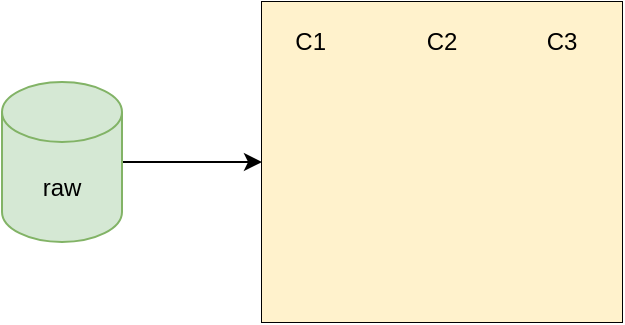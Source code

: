 <mxfile version="22.0.4" type="github" pages="4">
  <diagram name="Página-1" id="GkFNXPMFQoCEgMHVdH6z">
    <mxGraphModel dx="1050" dy="534" grid="1" gridSize="10" guides="1" tooltips="1" connect="1" arrows="1" fold="1" page="1" pageScale="1" pageWidth="827" pageHeight="1169" math="0" shadow="0">
      <root>
        <mxCell id="0" />
        <mxCell id="1" parent="0" />
        <mxCell id="fT5gJGIi_VCAXrn5AwJc-20" style="edgeStyle=orthogonalEdgeStyle;rounded=0;orthogonalLoop=1;jettySize=auto;html=1;" parent="1" source="fT5gJGIi_VCAXrn5AwJc-1" edge="1">
          <mxGeometry relative="1" as="geometry">
            <mxPoint x="220" y="170" as="targetPoint" />
          </mxGeometry>
        </mxCell>
        <mxCell id="fT5gJGIi_VCAXrn5AwJc-1" value="raw" style="shape=cylinder3;whiteSpace=wrap;html=1;boundedLbl=1;backgroundOutline=1;size=15;fillColor=#d5e8d4;strokeColor=#82b366;" parent="1" vertex="1">
          <mxGeometry x="90" y="130" width="60" height="80" as="geometry" />
        </mxCell>
        <mxCell id="fT5gJGIi_VCAXrn5AwJc-2" value="" style="shape=table;startSize=0;container=1;collapsible=0;childLayout=tableLayout;" parent="1" vertex="1">
          <mxGeometry x="220" y="90" width="180" height="160" as="geometry" />
        </mxCell>
        <mxCell id="fT5gJGIi_VCAXrn5AwJc-3" value="" style="shape=tableRow;horizontal=0;startSize=0;swimlaneHead=0;swimlaneBody=0;strokeColor=inherit;top=0;left=0;bottom=0;right=0;collapsible=0;dropTarget=0;fillColor=none;points=[[0,0.5],[1,0.5]];portConstraint=eastwest;" parent="fT5gJGIi_VCAXrn5AwJc-2" vertex="1">
          <mxGeometry width="180" height="40" as="geometry" />
        </mxCell>
        <mxCell id="fT5gJGIi_VCAXrn5AwJc-4" value="C1&lt;span style=&quot;white-space: pre;&quot;&gt;&#x9;&lt;/span&gt;" style="shape=partialRectangle;html=1;whiteSpace=wrap;connectable=0;strokeColor=#d6b656;overflow=hidden;fillColor=#fff2cc;top=0;left=0;bottom=0;right=0;pointerEvents=1;" parent="fT5gJGIi_VCAXrn5AwJc-3" vertex="1">
          <mxGeometry width="60" height="40" as="geometry">
            <mxRectangle width="60" height="40" as="alternateBounds" />
          </mxGeometry>
        </mxCell>
        <mxCell id="fT5gJGIi_VCAXrn5AwJc-5" value="C2" style="shape=partialRectangle;html=1;whiteSpace=wrap;connectable=0;strokeColor=#d6b656;overflow=hidden;fillColor=#fff2cc;top=0;left=0;bottom=0;right=0;pointerEvents=1;" parent="fT5gJGIi_VCAXrn5AwJc-3" vertex="1">
          <mxGeometry x="60" width="60" height="40" as="geometry">
            <mxRectangle width="60" height="40" as="alternateBounds" />
          </mxGeometry>
        </mxCell>
        <mxCell id="fT5gJGIi_VCAXrn5AwJc-6" value="C3" style="shape=partialRectangle;html=1;whiteSpace=wrap;connectable=0;strokeColor=#d6b656;overflow=hidden;fillColor=#fff2cc;top=0;left=0;bottom=0;right=0;pointerEvents=1;" parent="fT5gJGIi_VCAXrn5AwJc-3" vertex="1">
          <mxGeometry x="120" width="60" height="40" as="geometry">
            <mxRectangle width="60" height="40" as="alternateBounds" />
          </mxGeometry>
        </mxCell>
        <mxCell id="fT5gJGIi_VCAXrn5AwJc-7" value="" style="shape=tableRow;horizontal=0;startSize=0;swimlaneHead=0;swimlaneBody=0;strokeColor=inherit;top=0;left=0;bottom=0;right=0;collapsible=0;dropTarget=0;fillColor=none;points=[[0,0.5],[1,0.5]];portConstraint=eastwest;" parent="fT5gJGIi_VCAXrn5AwJc-2" vertex="1">
          <mxGeometry y="40" width="180" height="40" as="geometry" />
        </mxCell>
        <mxCell id="fT5gJGIi_VCAXrn5AwJc-8" value="" style="shape=partialRectangle;html=1;whiteSpace=wrap;connectable=0;strokeColor=#d6b656;overflow=hidden;fillColor=#fff2cc;top=0;left=0;bottom=0;right=0;pointerEvents=1;" parent="fT5gJGIi_VCAXrn5AwJc-7" vertex="1">
          <mxGeometry width="60" height="40" as="geometry">
            <mxRectangle width="60" height="40" as="alternateBounds" />
          </mxGeometry>
        </mxCell>
        <mxCell id="fT5gJGIi_VCAXrn5AwJc-9" value="" style="shape=partialRectangle;html=1;whiteSpace=wrap;connectable=0;strokeColor=#d6b656;overflow=hidden;fillColor=#fff2cc;top=0;left=0;bottom=0;right=0;pointerEvents=1;" parent="fT5gJGIi_VCAXrn5AwJc-7" vertex="1">
          <mxGeometry x="60" width="60" height="40" as="geometry">
            <mxRectangle width="60" height="40" as="alternateBounds" />
          </mxGeometry>
        </mxCell>
        <mxCell id="fT5gJGIi_VCAXrn5AwJc-10" value="" style="shape=partialRectangle;html=1;whiteSpace=wrap;connectable=0;strokeColor=#d6b656;overflow=hidden;fillColor=#fff2cc;top=0;left=0;bottom=0;right=0;pointerEvents=1;" parent="fT5gJGIi_VCAXrn5AwJc-7" vertex="1">
          <mxGeometry x="120" width="60" height="40" as="geometry">
            <mxRectangle width="60" height="40" as="alternateBounds" />
          </mxGeometry>
        </mxCell>
        <mxCell id="fT5gJGIi_VCAXrn5AwJc-11" value="" style="shape=tableRow;horizontal=0;startSize=0;swimlaneHead=0;swimlaneBody=0;strokeColor=inherit;top=0;left=0;bottom=0;right=0;collapsible=0;dropTarget=0;fillColor=none;points=[[0,0.5],[1,0.5]];portConstraint=eastwest;" parent="fT5gJGIi_VCAXrn5AwJc-2" vertex="1">
          <mxGeometry y="80" width="180" height="40" as="geometry" />
        </mxCell>
        <mxCell id="fT5gJGIi_VCAXrn5AwJc-12" value="" style="shape=partialRectangle;html=1;whiteSpace=wrap;connectable=0;strokeColor=#d6b656;overflow=hidden;fillColor=#fff2cc;top=0;left=0;bottom=0;right=0;pointerEvents=1;" parent="fT5gJGIi_VCAXrn5AwJc-11" vertex="1">
          <mxGeometry width="60" height="40" as="geometry">
            <mxRectangle width="60" height="40" as="alternateBounds" />
          </mxGeometry>
        </mxCell>
        <mxCell id="fT5gJGIi_VCAXrn5AwJc-13" value="" style="shape=partialRectangle;html=1;whiteSpace=wrap;connectable=0;strokeColor=#d6b656;overflow=hidden;fillColor=#fff2cc;top=0;left=0;bottom=0;right=0;pointerEvents=1;" parent="fT5gJGIi_VCAXrn5AwJc-11" vertex="1">
          <mxGeometry x="60" width="60" height="40" as="geometry">
            <mxRectangle width="60" height="40" as="alternateBounds" />
          </mxGeometry>
        </mxCell>
        <mxCell id="fT5gJGIi_VCAXrn5AwJc-14" value="" style="shape=partialRectangle;html=1;whiteSpace=wrap;connectable=0;strokeColor=#d6b656;overflow=hidden;fillColor=#fff2cc;top=0;left=0;bottom=0;right=0;pointerEvents=1;" parent="fT5gJGIi_VCAXrn5AwJc-11" vertex="1">
          <mxGeometry x="120" width="60" height="40" as="geometry">
            <mxRectangle width="60" height="40" as="alternateBounds" />
          </mxGeometry>
        </mxCell>
        <mxCell id="fT5gJGIi_VCAXrn5AwJc-15" value="" style="shape=tableRow;horizontal=0;startSize=0;swimlaneHead=0;swimlaneBody=0;strokeColor=inherit;top=0;left=0;bottom=0;right=0;collapsible=0;dropTarget=0;fillColor=none;points=[[0,0.5],[1,0.5]];portConstraint=eastwest;" parent="fT5gJGIi_VCAXrn5AwJc-2" vertex="1">
          <mxGeometry y="120" width="180" height="40" as="geometry" />
        </mxCell>
        <mxCell id="fT5gJGIi_VCAXrn5AwJc-16" value="" style="shape=partialRectangle;html=1;whiteSpace=wrap;connectable=0;strokeColor=#d6b656;overflow=hidden;fillColor=#fff2cc;top=0;left=0;bottom=0;right=0;pointerEvents=1;" parent="fT5gJGIi_VCAXrn5AwJc-15" vertex="1">
          <mxGeometry width="60" height="40" as="geometry">
            <mxRectangle width="60" height="40" as="alternateBounds" />
          </mxGeometry>
        </mxCell>
        <mxCell id="fT5gJGIi_VCAXrn5AwJc-17" value="" style="shape=partialRectangle;html=1;whiteSpace=wrap;connectable=0;strokeColor=#d6b656;overflow=hidden;fillColor=#fff2cc;top=0;left=0;bottom=0;right=0;pointerEvents=1;" parent="fT5gJGIi_VCAXrn5AwJc-15" vertex="1">
          <mxGeometry x="60" width="60" height="40" as="geometry">
            <mxRectangle width="60" height="40" as="alternateBounds" />
          </mxGeometry>
        </mxCell>
        <mxCell id="fT5gJGIi_VCAXrn5AwJc-18" value="" style="shape=partialRectangle;html=1;whiteSpace=wrap;connectable=0;strokeColor=#d6b656;overflow=hidden;fillColor=#fff2cc;top=0;left=0;bottom=0;right=0;pointerEvents=1;" parent="fT5gJGIi_VCAXrn5AwJc-15" vertex="1">
          <mxGeometry x="120" width="60" height="40" as="geometry">
            <mxRectangle width="60" height="40" as="alternateBounds" />
          </mxGeometry>
        </mxCell>
      </root>
    </mxGraphModel>
  </diagram>
  <diagram id="_JhpExCMCHj8M8aXps9l" name="Página-2">
    <mxGraphModel dx="1877" dy="534" grid="1" gridSize="10" guides="1" tooltips="1" connect="1" arrows="1" fold="1" page="1" pageScale="1" pageWidth="827" pageHeight="1169" math="0" shadow="0">
      <root>
        <mxCell id="0" />
        <mxCell id="1" parent="0" />
        <mxCell id="13-ZJ0iLGppZ9cuUT0SX-7" style="edgeStyle=orthogonalEdgeStyle;rounded=0;orthogonalLoop=1;jettySize=auto;html=1;entryX=0.5;entryY=0;entryDx=0;entryDy=0;" parent="1" target="13-ZJ0iLGppZ9cuUT0SX-4" edge="1">
          <mxGeometry relative="1" as="geometry">
            <mxPoint x="280" y="180" as="sourcePoint" />
          </mxGeometry>
        </mxCell>
        <mxCell id="13-ZJ0iLGppZ9cuUT0SX-1" value="root node" style="rounded=1;whiteSpace=wrap;html=1;" parent="1" vertex="1">
          <mxGeometry x="220" y="90" width="120" height="60" as="geometry" />
        </mxCell>
        <mxCell id="13-ZJ0iLGppZ9cuUT0SX-12" style="edgeStyle=orthogonalEdgeStyle;rounded=0;orthogonalLoop=1;jettySize=auto;html=1;entryX=0.5;entryY=0;entryDx=0;entryDy=0;" parent="1" source="13-ZJ0iLGppZ9cuUT0SX-2" target="13-ZJ0iLGppZ9cuUT0SX-9" edge="1">
          <mxGeometry relative="1" as="geometry" />
        </mxCell>
        <mxCell id="13-ZJ0iLGppZ9cuUT0SX-13" style="edgeStyle=orthogonalEdgeStyle;rounded=0;orthogonalLoop=1;jettySize=auto;html=1;entryX=0.5;entryY=0;entryDx=0;entryDy=0;" parent="1" target="13-ZJ0iLGppZ9cuUT0SX-10" edge="1">
          <mxGeometry relative="1" as="geometry">
            <mxPoint x="115" y="320" as="sourcePoint" />
          </mxGeometry>
        </mxCell>
        <mxCell id="13-ZJ0iLGppZ9cuUT0SX-14" style="edgeStyle=orthogonalEdgeStyle;rounded=0;orthogonalLoop=1;jettySize=auto;html=1;entryX=0.5;entryY=0;entryDx=0;entryDy=0;" parent="1" target="13-ZJ0iLGppZ9cuUT0SX-11" edge="1">
          <mxGeometry relative="1" as="geometry">
            <mxPoint x="300" y="320" as="sourcePoint" />
          </mxGeometry>
        </mxCell>
        <mxCell id="13-ZJ0iLGppZ9cuUT0SX-2" value="child1" style="rounded=1;whiteSpace=wrap;html=1;" parent="1" vertex="1">
          <mxGeometry x="55" y="220" width="120" height="60" as="geometry" />
        </mxCell>
        <mxCell id="13-ZJ0iLGppZ9cuUT0SX-3" value="child2" style="rounded=1;whiteSpace=wrap;html=1;" parent="1" vertex="1">
          <mxGeometry x="220" y="230" width="120" height="60" as="geometry" />
        </mxCell>
        <mxCell id="13-ZJ0iLGppZ9cuUT0SX-4" value="child n" style="rounded=1;whiteSpace=wrap;html=1;" parent="1" vertex="1">
          <mxGeometry x="385" y="220" width="120" height="60" as="geometry" />
        </mxCell>
        <mxCell id="13-ZJ0iLGppZ9cuUT0SX-5" style="edgeStyle=orthogonalEdgeStyle;rounded=0;orthogonalLoop=1;jettySize=auto;html=1;entryX=0.413;entryY=-0.02;entryDx=0;entryDy=0;entryPerimeter=0;" parent="1" target="13-ZJ0iLGppZ9cuUT0SX-2" edge="1">
          <mxGeometry relative="1" as="geometry">
            <mxPoint x="280" y="180" as="sourcePoint" />
          </mxGeometry>
        </mxCell>
        <mxCell id="13-ZJ0iLGppZ9cuUT0SX-6" style="edgeStyle=orthogonalEdgeStyle;rounded=0;orthogonalLoop=1;jettySize=auto;html=1;entryX=0.5;entryY=0;entryDx=0;entryDy=0;" parent="1" source="13-ZJ0iLGppZ9cuUT0SX-1" target="13-ZJ0iLGppZ9cuUT0SX-3" edge="1">
          <mxGeometry relative="1" as="geometry">
            <mxPoint x="280" y="220" as="targetPoint" />
          </mxGeometry>
        </mxCell>
        <mxCell id="13-ZJ0iLGppZ9cuUT0SX-9" value="LeafNode&lt;br&gt;(Data)" style="rounded=1;whiteSpace=wrap;html=1;" parent="1" vertex="1">
          <mxGeometry x="55" y="380" width="120" height="60" as="geometry" />
        </mxCell>
        <mxCell id="CPx4XBRMaofZmRBfGn8q-21" style="edgeStyle=orthogonalEdgeStyle;rounded=0;orthogonalLoop=1;jettySize=auto;html=1;exitX=0.5;exitY=1;exitDx=0;exitDy=0;" parent="1" source="13-ZJ0iLGppZ9cuUT0SX-10" target="CPx4XBRMaofZmRBfGn8q-10" edge="1">
          <mxGeometry relative="1" as="geometry">
            <mxPoint x="310" y="390" as="sourcePoint" />
            <Array as="points">
              <mxPoint x="300" y="460" />
              <mxPoint x="-10" y="460" />
              <mxPoint x="-10" y="330" />
            </Array>
          </mxGeometry>
        </mxCell>
        <mxCell id="13-ZJ0iLGppZ9cuUT0SX-10" value="LeafNode&lt;br&gt;(Pointer)" style="rounded=1;whiteSpace=wrap;html=1;" parent="1" vertex="1">
          <mxGeometry x="240" y="380" width="120" height="60" as="geometry" />
        </mxCell>
        <mxCell id="CPx4XBRMaofZmRBfGn8q-22" style="edgeStyle=orthogonalEdgeStyle;rounded=0;orthogonalLoop=1;jettySize=auto;html=1;entryX=1;entryY=0.5;entryDx=0;entryDy=0;exitX=0.5;exitY=1;exitDx=0;exitDy=0;" parent="1" source="13-ZJ0iLGppZ9cuUT0SX-11" target="CPx4XBRMaofZmRBfGn8q-14" edge="1">
          <mxGeometry relative="1" as="geometry">
            <Array as="points">
              <mxPoint x="460" y="460" />
              <mxPoint x="-10" y="460" />
              <mxPoint x="-10" y="370" />
            </Array>
          </mxGeometry>
        </mxCell>
        <mxCell id="13-ZJ0iLGppZ9cuUT0SX-11" value="LeafNode&lt;br&gt;(Pointer)" style="rounded=1;whiteSpace=wrap;html=1;" parent="1" vertex="1">
          <mxGeometry x="400" y="380" width="120" height="60" as="geometry" />
        </mxCell>
        <mxCell id="CPx4XBRMaofZmRBfGn8q-1" value="" style="shape=table;startSize=0;container=1;collapsible=0;childLayout=tableLayout;" parent="1" vertex="1">
          <mxGeometry x="-260" y="230" width="180" height="160" as="geometry" />
        </mxCell>
        <mxCell id="CPx4XBRMaofZmRBfGn8q-2" value="" style="shape=tableRow;horizontal=0;startSize=0;swimlaneHead=0;swimlaneBody=0;strokeColor=inherit;top=0;left=0;bottom=0;right=0;collapsible=0;dropTarget=0;fillColor=none;points=[[0,0.5],[1,0.5]];portConstraint=eastwest;" parent="CPx4XBRMaofZmRBfGn8q-1" vertex="1">
          <mxGeometry width="180" height="40" as="geometry" />
        </mxCell>
        <mxCell id="CPx4XBRMaofZmRBfGn8q-3" value="" style="shape=partialRectangle;html=1;whiteSpace=wrap;connectable=0;strokeColor=inherit;overflow=hidden;fillColor=none;top=0;left=0;bottom=0;right=0;pointerEvents=1;" parent="CPx4XBRMaofZmRBfGn8q-2" vertex="1">
          <mxGeometry width="60" height="40" as="geometry">
            <mxRectangle width="60" height="40" as="alternateBounds" />
          </mxGeometry>
        </mxCell>
        <mxCell id="CPx4XBRMaofZmRBfGn8q-4" value="" style="shape=partialRectangle;html=1;whiteSpace=wrap;connectable=0;strokeColor=inherit;overflow=hidden;fillColor=none;top=0;left=0;bottom=0;right=0;pointerEvents=1;" parent="CPx4XBRMaofZmRBfGn8q-2" vertex="1">
          <mxGeometry x="60" width="60" height="40" as="geometry">
            <mxRectangle width="60" height="40" as="alternateBounds" />
          </mxGeometry>
        </mxCell>
        <mxCell id="CPx4XBRMaofZmRBfGn8q-5" value="" style="shape=partialRectangle;html=1;whiteSpace=wrap;connectable=0;strokeColor=inherit;overflow=hidden;fillColor=none;top=0;left=0;bottom=0;right=0;pointerEvents=1;" parent="CPx4XBRMaofZmRBfGn8q-2" vertex="1">
          <mxGeometry x="120" width="60" height="40" as="geometry">
            <mxRectangle width="60" height="40" as="alternateBounds" />
          </mxGeometry>
        </mxCell>
        <mxCell id="CPx4XBRMaofZmRBfGn8q-6" value="" style="shape=tableRow;horizontal=0;startSize=0;swimlaneHead=0;swimlaneBody=0;strokeColor=inherit;top=0;left=0;bottom=0;right=0;collapsible=0;dropTarget=0;fillColor=none;points=[[0,0.5],[1,0.5]];portConstraint=eastwest;" parent="CPx4XBRMaofZmRBfGn8q-1" vertex="1">
          <mxGeometry y="40" width="180" height="40" as="geometry" />
        </mxCell>
        <mxCell id="CPx4XBRMaofZmRBfGn8q-7" value="" style="shape=partialRectangle;html=1;whiteSpace=wrap;connectable=0;strokeColor=inherit;overflow=hidden;fillColor=none;top=0;left=0;bottom=0;right=0;pointerEvents=1;" parent="CPx4XBRMaofZmRBfGn8q-6" vertex="1">
          <mxGeometry width="60" height="40" as="geometry">
            <mxRectangle width="60" height="40" as="alternateBounds" />
          </mxGeometry>
        </mxCell>
        <mxCell id="CPx4XBRMaofZmRBfGn8q-8" value="" style="shape=partialRectangle;html=1;whiteSpace=wrap;connectable=0;strokeColor=inherit;overflow=hidden;fillColor=none;top=0;left=0;bottom=0;right=0;pointerEvents=1;" parent="CPx4XBRMaofZmRBfGn8q-6" vertex="1">
          <mxGeometry x="60" width="60" height="40" as="geometry">
            <mxRectangle width="60" height="40" as="alternateBounds" />
          </mxGeometry>
        </mxCell>
        <mxCell id="CPx4XBRMaofZmRBfGn8q-9" value="" style="shape=partialRectangle;html=1;whiteSpace=wrap;connectable=0;strokeColor=inherit;overflow=hidden;fillColor=none;top=0;left=0;bottom=0;right=0;pointerEvents=1;" parent="CPx4XBRMaofZmRBfGn8q-6" vertex="1">
          <mxGeometry x="120" width="60" height="40" as="geometry">
            <mxRectangle width="60" height="40" as="alternateBounds" />
          </mxGeometry>
        </mxCell>
        <mxCell id="CPx4XBRMaofZmRBfGn8q-10" value="" style="shape=tableRow;horizontal=0;startSize=0;swimlaneHead=0;swimlaneBody=0;strokeColor=inherit;top=0;left=0;bottom=0;right=0;collapsible=0;dropTarget=0;fillColor=none;points=[[0,0.5],[1,0.5]];portConstraint=eastwest;" parent="CPx4XBRMaofZmRBfGn8q-1" vertex="1">
          <mxGeometry y="80" width="180" height="40" as="geometry" />
        </mxCell>
        <mxCell id="CPx4XBRMaofZmRBfGn8q-11" value="" style="shape=partialRectangle;html=1;whiteSpace=wrap;connectable=0;strokeColor=inherit;overflow=hidden;fillColor=none;top=0;left=0;bottom=0;right=0;pointerEvents=1;" parent="CPx4XBRMaofZmRBfGn8q-10" vertex="1">
          <mxGeometry width="60" height="40" as="geometry">
            <mxRectangle width="60" height="40" as="alternateBounds" />
          </mxGeometry>
        </mxCell>
        <mxCell id="CPx4XBRMaofZmRBfGn8q-12" value="" style="shape=partialRectangle;html=1;whiteSpace=wrap;connectable=0;strokeColor=inherit;overflow=hidden;fillColor=none;top=0;left=0;bottom=0;right=0;pointerEvents=1;" parent="CPx4XBRMaofZmRBfGn8q-10" vertex="1">
          <mxGeometry x="60" width="60" height="40" as="geometry">
            <mxRectangle width="60" height="40" as="alternateBounds" />
          </mxGeometry>
        </mxCell>
        <mxCell id="CPx4XBRMaofZmRBfGn8q-13" value="" style="shape=partialRectangle;html=1;whiteSpace=wrap;connectable=0;strokeColor=inherit;overflow=hidden;fillColor=none;top=0;left=0;bottom=0;right=0;pointerEvents=1;" parent="CPx4XBRMaofZmRBfGn8q-10" vertex="1">
          <mxGeometry x="120" width="60" height="40" as="geometry">
            <mxRectangle width="60" height="40" as="alternateBounds" />
          </mxGeometry>
        </mxCell>
        <mxCell id="CPx4XBRMaofZmRBfGn8q-14" value="" style="shape=tableRow;horizontal=0;startSize=0;swimlaneHead=0;swimlaneBody=0;strokeColor=inherit;top=0;left=0;bottom=0;right=0;collapsible=0;dropTarget=0;fillColor=none;points=[[0,0.5],[1,0.5]];portConstraint=eastwest;" parent="CPx4XBRMaofZmRBfGn8q-1" vertex="1">
          <mxGeometry y="120" width="180" height="40" as="geometry" />
        </mxCell>
        <mxCell id="CPx4XBRMaofZmRBfGn8q-15" value="" style="shape=partialRectangle;html=1;whiteSpace=wrap;connectable=0;strokeColor=inherit;overflow=hidden;fillColor=none;top=0;left=0;bottom=0;right=0;pointerEvents=1;" parent="CPx4XBRMaofZmRBfGn8q-14" vertex="1">
          <mxGeometry width="60" height="40" as="geometry">
            <mxRectangle width="60" height="40" as="alternateBounds" />
          </mxGeometry>
        </mxCell>
        <mxCell id="CPx4XBRMaofZmRBfGn8q-16" value="" style="shape=partialRectangle;html=1;whiteSpace=wrap;connectable=0;strokeColor=inherit;overflow=hidden;fillColor=none;top=0;left=0;bottom=0;right=0;pointerEvents=1;" parent="CPx4XBRMaofZmRBfGn8q-14" vertex="1">
          <mxGeometry x="60" width="60" height="40" as="geometry">
            <mxRectangle width="60" height="40" as="alternateBounds" />
          </mxGeometry>
        </mxCell>
        <mxCell id="CPx4XBRMaofZmRBfGn8q-17" value="" style="shape=partialRectangle;html=1;whiteSpace=wrap;connectable=0;strokeColor=inherit;overflow=hidden;fillColor=none;top=0;left=0;bottom=0;right=0;pointerEvents=1;" parent="CPx4XBRMaofZmRBfGn8q-14" vertex="1">
          <mxGeometry x="120" width="60" height="40" as="geometry">
            <mxRectangle width="60" height="40" as="alternateBounds" />
          </mxGeometry>
        </mxCell>
        <mxCell id="CPx4XBRMaofZmRBfGn8q-18" style="edgeStyle=orthogonalEdgeStyle;rounded=0;orthogonalLoop=1;jettySize=auto;html=1;entryX=0.996;entryY=0.32;entryDx=0;entryDy=0;entryPerimeter=0;exitX=0.5;exitY=1;exitDx=0;exitDy=0;" parent="1" source="13-ZJ0iLGppZ9cuUT0SX-9" target="CPx4XBRMaofZmRBfGn8q-6" edge="1">
          <mxGeometry relative="1" as="geometry">
            <Array as="points">
              <mxPoint x="115" y="460" />
              <mxPoint x="-10" y="460" />
              <mxPoint x="-10" y="283" />
            </Array>
          </mxGeometry>
        </mxCell>
        <mxCell id="CPx4XBRMaofZmRBfGn8q-23" value="&lt;h1&gt;índice non-cluster&lt;/h1&gt;&lt;p&gt;Lorem ipsum dolor sit amet, consectetur adipisicing elit, sed do eiusmod tempor incididunt ut labore et dolore magna aliqua.&lt;/p&gt;" style="text;html=1;strokeColor=none;fillColor=none;spacing=5;spacingTop=-20;whiteSpace=wrap;overflow=hidden;rounded=0;" parent="1" vertex="1">
          <mxGeometry x="-260" y="40" width="190" height="120" as="geometry" />
        </mxCell>
      </root>
    </mxGraphModel>
  </diagram>
  <diagram id="zAsrmmW6eUhoyhPpnsBH" name="Página-3">
    <mxGraphModel dx="1050" dy="534" grid="1" gridSize="10" guides="1" tooltips="1" connect="1" arrows="1" fold="1" page="1" pageScale="1" pageWidth="827" pageHeight="1169" math="0" shadow="0">
      <root>
        <mxCell id="0" />
        <mxCell id="1" parent="0" />
        <mxCell id="ZmaiDYjdpR061ai_NBK4-1" value="Head = -1" style="swimlane;whiteSpace=wrap;html=1;" parent="1" vertex="1">
          <mxGeometry x="120" y="140" width="200" height="200" as="geometry">
            <mxRectangle x="120" y="140" width="90" height="30" as="alternateBounds" />
          </mxGeometry>
        </mxCell>
        <mxCell id="ZmaiDYjdpR061ai_NBK4-2" value="Classname" style="swimlane;fontStyle=0;childLayout=stackLayout;horizontal=1;startSize=26;fillColor=none;horizontalStack=0;resizeParent=1;resizeParentMax=0;resizeLast=0;collapsible=1;marginBottom=0;whiteSpace=wrap;html=1;" parent="1" vertex="1">
          <mxGeometry x="140" y="390" width="140" height="104" as="geometry" />
        </mxCell>
        <mxCell id="ZmaiDYjdpR061ai_NBK4-3" value="+ field: type" style="text;strokeColor=none;fillColor=none;align=left;verticalAlign=top;spacingLeft=4;spacingRight=4;overflow=hidden;rotatable=0;points=[[0,0.5],[1,0.5]];portConstraint=eastwest;whiteSpace=wrap;html=1;" parent="ZmaiDYjdpR061ai_NBK4-2" vertex="1">
          <mxGeometry y="26" width="140" height="26" as="geometry" />
        </mxCell>
        <mxCell id="ZmaiDYjdpR061ai_NBK4-4" value="+ field: type" style="text;strokeColor=none;fillColor=none;align=left;verticalAlign=top;spacingLeft=4;spacingRight=4;overflow=hidden;rotatable=0;points=[[0,0.5],[1,0.5]];portConstraint=eastwest;whiteSpace=wrap;html=1;" parent="ZmaiDYjdpR061ai_NBK4-2" vertex="1">
          <mxGeometry y="52" width="140" height="26" as="geometry" />
        </mxCell>
        <mxCell id="ZmaiDYjdpR061ai_NBK4-5" value="+ field: type" style="text;strokeColor=none;fillColor=none;align=left;verticalAlign=top;spacingLeft=4;spacingRight=4;overflow=hidden;rotatable=0;points=[[0,0.5],[1,0.5]];portConstraint=eastwest;whiteSpace=wrap;html=1;" parent="ZmaiDYjdpR061ai_NBK4-2" vertex="1">
          <mxGeometry y="78" width="140" height="26" as="geometry" />
        </mxCell>
        <mxCell id="ZmaiDYjdpR061ai_NBK4-6" value="" style="whiteSpace=wrap;html=1;aspect=fixed;" parent="1" vertex="1">
          <mxGeometry x="320" y="140" width="200" height="200" as="geometry" />
        </mxCell>
        <mxCell id="ZmaiDYjdpR061ai_NBK4-7" value="Head = -1" style="text;html=1;strokeColor=none;fillColor=none;align=center;verticalAlign=middle;whiteSpace=wrap;rounded=0;" parent="1" vertex="1">
          <mxGeometry x="320" y="140" width="60" height="30" as="geometry" />
        </mxCell>
        <mxCell id="ZmaiDYjdpR061ai_NBK4-8" value="start = -1" style="text;html=1;strokeColor=none;fillColor=none;align=center;verticalAlign=middle;whiteSpace=wrap;rounded=0;" parent="1" vertex="1">
          <mxGeometry x="414" y="140" width="60" height="30" as="geometry" />
        </mxCell>
      </root>
    </mxGraphModel>
  </diagram>
  <diagram id="8ZgCVpcsl6Nk9_4t2jss" name="Página-4">
    <mxGraphModel dx="1050" dy="534" grid="1" gridSize="10" guides="1" tooltips="1" connect="1" arrows="1" fold="1" page="1" pageScale="1" pageWidth="827" pageHeight="1169" math="0" shadow="0">
      <root>
        <mxCell id="0" />
        <mxCell id="1" parent="0" />
        <mxCell id="GORr-NaZFrk7pfJMRGuN-1" style="edgeStyle=orthogonalEdgeStyle;rounded=0;orthogonalLoop=1;jettySize=auto;html=1;entryX=0.5;entryY=0;entryDx=0;entryDy=0;fillColor=#dae8fc;strokeColor=#6c8ebf;" parent="1" target="GORr-NaZFrk7pfJMRGuN-8" edge="1">
          <mxGeometry relative="1" as="geometry">
            <mxPoint x="280" y="180" as="sourcePoint" />
          </mxGeometry>
        </mxCell>
        <mxCell id="GORr-NaZFrk7pfJMRGuN-2" value="root node" style="rounded=1;whiteSpace=wrap;html=1;fillColor=#dae8fc;strokeColor=#6c8ebf;" parent="1" vertex="1">
          <mxGeometry x="220" y="90" width="120" height="60" as="geometry" />
        </mxCell>
        <mxCell id="GORr-NaZFrk7pfJMRGuN-3" style="edgeStyle=orthogonalEdgeStyle;rounded=0;orthogonalLoop=1;jettySize=auto;html=1;entryX=0.5;entryY=0;entryDx=0;entryDy=0;fillColor=#dae8fc;strokeColor=#6c8ebf;" parent="1" source="GORr-NaZFrk7pfJMRGuN-6" target="GORr-NaZFrk7pfJMRGuN-11" edge="1">
          <mxGeometry relative="1" as="geometry" />
        </mxCell>
        <mxCell id="GORr-NaZFrk7pfJMRGuN-4" style="edgeStyle=orthogonalEdgeStyle;rounded=0;orthogonalLoop=1;jettySize=auto;html=1;entryX=0.5;entryY=0;entryDx=0;entryDy=0;fillColor=#dae8fc;strokeColor=#6c8ebf;" parent="1" target="GORr-NaZFrk7pfJMRGuN-12" edge="1">
          <mxGeometry relative="1" as="geometry">
            <mxPoint x="115" y="320" as="sourcePoint" />
          </mxGeometry>
        </mxCell>
        <mxCell id="GORr-NaZFrk7pfJMRGuN-5" style="edgeStyle=orthogonalEdgeStyle;rounded=0;orthogonalLoop=1;jettySize=auto;html=1;entryX=0.5;entryY=0;entryDx=0;entryDy=0;fillColor=#dae8fc;strokeColor=#6c8ebf;" parent="1" target="GORr-NaZFrk7pfJMRGuN-13" edge="1">
          <mxGeometry relative="1" as="geometry">
            <mxPoint x="300" y="320" as="sourcePoint" />
          </mxGeometry>
        </mxCell>
        <mxCell id="GORr-NaZFrk7pfJMRGuN-6" value="child1" style="rounded=1;whiteSpace=wrap;html=1;fillColor=#dae8fc;strokeColor=#6c8ebf;" parent="1" vertex="1">
          <mxGeometry x="55" y="220" width="120" height="60" as="geometry" />
        </mxCell>
        <mxCell id="GORr-NaZFrk7pfJMRGuN-7" value="child2" style="rounded=1;whiteSpace=wrap;html=1;fillColor=#dae8fc;strokeColor=#6c8ebf;" parent="1" vertex="1">
          <mxGeometry x="220" y="230" width="120" height="60" as="geometry" />
        </mxCell>
        <mxCell id="GORr-NaZFrk7pfJMRGuN-8" value="child n" style="rounded=1;whiteSpace=wrap;html=1;fillColor=#dae8fc;strokeColor=#6c8ebf;" parent="1" vertex="1">
          <mxGeometry x="385" y="220" width="120" height="60" as="geometry" />
        </mxCell>
        <mxCell id="GORr-NaZFrk7pfJMRGuN-9" style="edgeStyle=orthogonalEdgeStyle;rounded=0;orthogonalLoop=1;jettySize=auto;html=1;entryX=0.413;entryY=-0.02;entryDx=0;entryDy=0;entryPerimeter=0;fillColor=#dae8fc;strokeColor=#6c8ebf;" parent="1" target="GORr-NaZFrk7pfJMRGuN-6" edge="1">
          <mxGeometry relative="1" as="geometry">
            <mxPoint x="280" y="180" as="sourcePoint" />
          </mxGeometry>
        </mxCell>
        <mxCell id="GORr-NaZFrk7pfJMRGuN-10" style="edgeStyle=orthogonalEdgeStyle;rounded=0;orthogonalLoop=1;jettySize=auto;html=1;entryX=0.5;entryY=0;entryDx=0;entryDy=0;fillColor=#dae8fc;strokeColor=#6c8ebf;" parent="1" source="GORr-NaZFrk7pfJMRGuN-2" target="GORr-NaZFrk7pfJMRGuN-7" edge="1">
          <mxGeometry relative="1" as="geometry">
            <mxPoint x="280" y="220" as="targetPoint" />
          </mxGeometry>
        </mxCell>
        <mxCell id="GORr-NaZFrk7pfJMRGuN-11" value="LeafNode&lt;br&gt;(Data)" style="rounded=1;whiteSpace=wrap;html=1;fillColor=#dae8fc;strokeColor=#6c8ebf;" parent="1" vertex="1">
          <mxGeometry x="55" y="380" width="120" height="60" as="geometry" />
        </mxCell>
        <mxCell id="GORr-NaZFrk7pfJMRGuN-12" value="LeafNode&lt;br&gt;(Data)" style="rounded=1;whiteSpace=wrap;html=1;fillColor=#dae8fc;strokeColor=#6c8ebf;" parent="1" vertex="1">
          <mxGeometry x="240" y="380" width="120" height="60" as="geometry" />
        </mxCell>
        <mxCell id="GORr-NaZFrk7pfJMRGuN-13" value="LeafNode&lt;br&gt;(Data)" style="rounded=1;whiteSpace=wrap;html=1;fillColor=#dae8fc;strokeColor=#6c8ebf;" parent="1" vertex="1">
          <mxGeometry x="400" y="380" width="120" height="60" as="geometry" />
        </mxCell>
        <mxCell id="GORr-NaZFrk7pfJMRGuN-14" style="edgeStyle=orthogonalEdgeStyle;rounded=0;orthogonalLoop=1;jettySize=auto;html=1;entryX=0.5;entryY=0;entryDx=0;entryDy=0;fillColor=#d5e8d4;strokeColor=#82b366;" parent="1" target="GORr-NaZFrk7pfJMRGuN-21" edge="1">
          <mxGeometry relative="1" as="geometry">
            <mxPoint x="805" y="175" as="sourcePoint" />
          </mxGeometry>
        </mxCell>
        <mxCell id="GORr-NaZFrk7pfJMRGuN-15" value="root node" style="rounded=1;whiteSpace=wrap;html=1;fillColor=#d5e8d4;strokeColor=#82b366;" parent="1" vertex="1">
          <mxGeometry x="745" y="85" width="120" height="60" as="geometry" />
        </mxCell>
        <mxCell id="GORr-NaZFrk7pfJMRGuN-16" style="edgeStyle=orthogonalEdgeStyle;rounded=0;orthogonalLoop=1;jettySize=auto;html=1;entryX=0.5;entryY=0;entryDx=0;entryDy=0;fillColor=#d5e8d4;strokeColor=#82b366;" parent="1" source="GORr-NaZFrk7pfJMRGuN-19" target="GORr-NaZFrk7pfJMRGuN-24" edge="1">
          <mxGeometry relative="1" as="geometry" />
        </mxCell>
        <mxCell id="GORr-NaZFrk7pfJMRGuN-17" style="edgeStyle=orthogonalEdgeStyle;rounded=0;orthogonalLoop=1;jettySize=auto;html=1;entryX=0.5;entryY=0;entryDx=0;entryDy=0;fillColor=#d5e8d4;strokeColor=#82b366;" parent="1" target="GORr-NaZFrk7pfJMRGuN-25" edge="1">
          <mxGeometry relative="1" as="geometry">
            <mxPoint x="640" y="315" as="sourcePoint" />
          </mxGeometry>
        </mxCell>
        <mxCell id="GORr-NaZFrk7pfJMRGuN-18" style="edgeStyle=orthogonalEdgeStyle;rounded=0;orthogonalLoop=1;jettySize=auto;html=1;entryX=0.5;entryY=0;entryDx=0;entryDy=0;fillColor=#d5e8d4;strokeColor=#82b366;" parent="1" target="GORr-NaZFrk7pfJMRGuN-26" edge="1">
          <mxGeometry relative="1" as="geometry">
            <mxPoint x="825" y="315" as="sourcePoint" />
          </mxGeometry>
        </mxCell>
        <mxCell id="GORr-NaZFrk7pfJMRGuN-19" value="child1" style="rounded=1;whiteSpace=wrap;html=1;fillColor=#d5e8d4;strokeColor=#82b366;" parent="1" vertex="1">
          <mxGeometry x="580" y="215" width="120" height="60" as="geometry" />
        </mxCell>
        <mxCell id="GORr-NaZFrk7pfJMRGuN-20" value="child2" style="rounded=1;whiteSpace=wrap;html=1;fillColor=#d5e8d4;strokeColor=#82b366;" parent="1" vertex="1">
          <mxGeometry x="745" y="225" width="120" height="60" as="geometry" />
        </mxCell>
        <mxCell id="GORr-NaZFrk7pfJMRGuN-21" value="child n" style="rounded=1;whiteSpace=wrap;html=1;fillColor=#d5e8d4;strokeColor=#82b366;" parent="1" vertex="1">
          <mxGeometry x="910" y="215" width="120" height="60" as="geometry" />
        </mxCell>
        <mxCell id="GORr-NaZFrk7pfJMRGuN-22" style="edgeStyle=orthogonalEdgeStyle;rounded=0;orthogonalLoop=1;jettySize=auto;html=1;entryX=0.413;entryY=-0.02;entryDx=0;entryDy=0;entryPerimeter=0;fillColor=#d5e8d4;strokeColor=#82b366;" parent="1" target="GORr-NaZFrk7pfJMRGuN-19" edge="1">
          <mxGeometry relative="1" as="geometry">
            <mxPoint x="805" y="175" as="sourcePoint" />
          </mxGeometry>
        </mxCell>
        <mxCell id="GORr-NaZFrk7pfJMRGuN-23" style="edgeStyle=orthogonalEdgeStyle;rounded=0;orthogonalLoop=1;jettySize=auto;html=1;entryX=0.5;entryY=0;entryDx=0;entryDy=0;fillColor=#d5e8d4;strokeColor=#82b366;" parent="1" source="GORr-NaZFrk7pfJMRGuN-15" target="GORr-NaZFrk7pfJMRGuN-20" edge="1">
          <mxGeometry relative="1" as="geometry">
            <mxPoint x="805" y="215" as="targetPoint" />
          </mxGeometry>
        </mxCell>
        <mxCell id="-hVLHKkaRhD7KEqaM_HV-6" style="edgeStyle=orthogonalEdgeStyle;rounded=0;orthogonalLoop=1;jettySize=auto;html=1;entryX=0.5;entryY=1;entryDx=0;entryDy=0;exitX=0.5;exitY=1;exitDx=0;exitDy=0;dashed=1;" parent="1" source="GORr-NaZFrk7pfJMRGuN-24" target="GORr-NaZFrk7pfJMRGuN-13" edge="1">
          <mxGeometry relative="1" as="geometry" />
        </mxCell>
        <mxCell id="GORr-NaZFrk7pfJMRGuN-24" value="LeafNode&lt;br&gt;(Pointer)" style="rounded=1;whiteSpace=wrap;html=1;fillColor=#d5e8d4;strokeColor=#82b366;" parent="1" vertex="1">
          <mxGeometry x="580" y="375" width="120" height="60" as="geometry" />
        </mxCell>
        <mxCell id="-hVLHKkaRhD7KEqaM_HV-5" style="edgeStyle=orthogonalEdgeStyle;rounded=0;orthogonalLoop=1;jettySize=auto;html=1;entryX=0.5;entryY=1;entryDx=0;entryDy=0;exitX=0.5;exitY=1;exitDx=0;exitDy=0;dashed=1;" parent="1" source="GORr-NaZFrk7pfJMRGuN-25" target="GORr-NaZFrk7pfJMRGuN-12" edge="1">
          <mxGeometry relative="1" as="geometry" />
        </mxCell>
        <mxCell id="GORr-NaZFrk7pfJMRGuN-25" value="LeafNode&lt;br&gt;(Pointer)" style="rounded=1;whiteSpace=wrap;html=1;fillColor=#d5e8d4;strokeColor=#82b366;" parent="1" vertex="1">
          <mxGeometry x="765" y="375" width="120" height="60" as="geometry" />
        </mxCell>
        <mxCell id="-hVLHKkaRhD7KEqaM_HV-4" style="edgeStyle=orthogonalEdgeStyle;rounded=0;orthogonalLoop=1;jettySize=auto;html=1;entryX=0.5;entryY=1;entryDx=0;entryDy=0;exitX=0.5;exitY=1;exitDx=0;exitDy=0;dashed=1;" parent="1" source="GORr-NaZFrk7pfJMRGuN-26" target="GORr-NaZFrk7pfJMRGuN-11" edge="1">
          <mxGeometry relative="1" as="geometry" />
        </mxCell>
        <mxCell id="GORr-NaZFrk7pfJMRGuN-26" value="LeafNode&lt;br&gt;(Pointer)" style="rounded=1;whiteSpace=wrap;html=1;fillColor=#d5e8d4;strokeColor=#82b366;" parent="1" vertex="1">
          <mxGeometry x="925" y="375" width="120" height="60" as="geometry" />
        </mxCell>
        <mxCell id="-hVLHKkaRhD7KEqaM_HV-1" value="" style="shape=cylinder3;whiteSpace=wrap;html=1;boundedLbl=1;backgroundOutline=1;size=15;fillColor=#dae8fc;strokeColor=#6c8ebf;" parent="1" vertex="1">
          <mxGeometry x="145" y="400" width="30" height="40" as="geometry" />
        </mxCell>
        <mxCell id="-hVLHKkaRhD7KEqaM_HV-2" value="" style="shape=cylinder3;whiteSpace=wrap;html=1;boundedLbl=1;backgroundOutline=1;size=15;fillColor=#dae8fc;strokeColor=#6c8ebf;" parent="1" vertex="1">
          <mxGeometry x="330" y="400" width="30" height="40" as="geometry" />
        </mxCell>
        <mxCell id="-hVLHKkaRhD7KEqaM_HV-3" value="" style="shape=cylinder3;whiteSpace=wrap;html=1;boundedLbl=1;backgroundOutline=1;size=15;fillColor=#dae8fc;strokeColor=#6c8ebf;" parent="1" vertex="1">
          <mxGeometry x="490" y="400" width="30" height="40" as="geometry" />
        </mxCell>
        <mxCell id="-hVLHKkaRhD7KEqaM_HV-7" value="&lt;h1&gt;non cluster y cluster&lt;/h1&gt;" style="text;html=1;strokeColor=none;fillColor=none;spacing=5;spacingTop=-20;whiteSpace=wrap;overflow=hidden;rounded=0;" parent="1" vertex="1">
          <mxGeometry x="130" y="580" width="150" height="80" as="geometry" />
        </mxCell>
      </root>
    </mxGraphModel>
  </diagram>
</mxfile>

